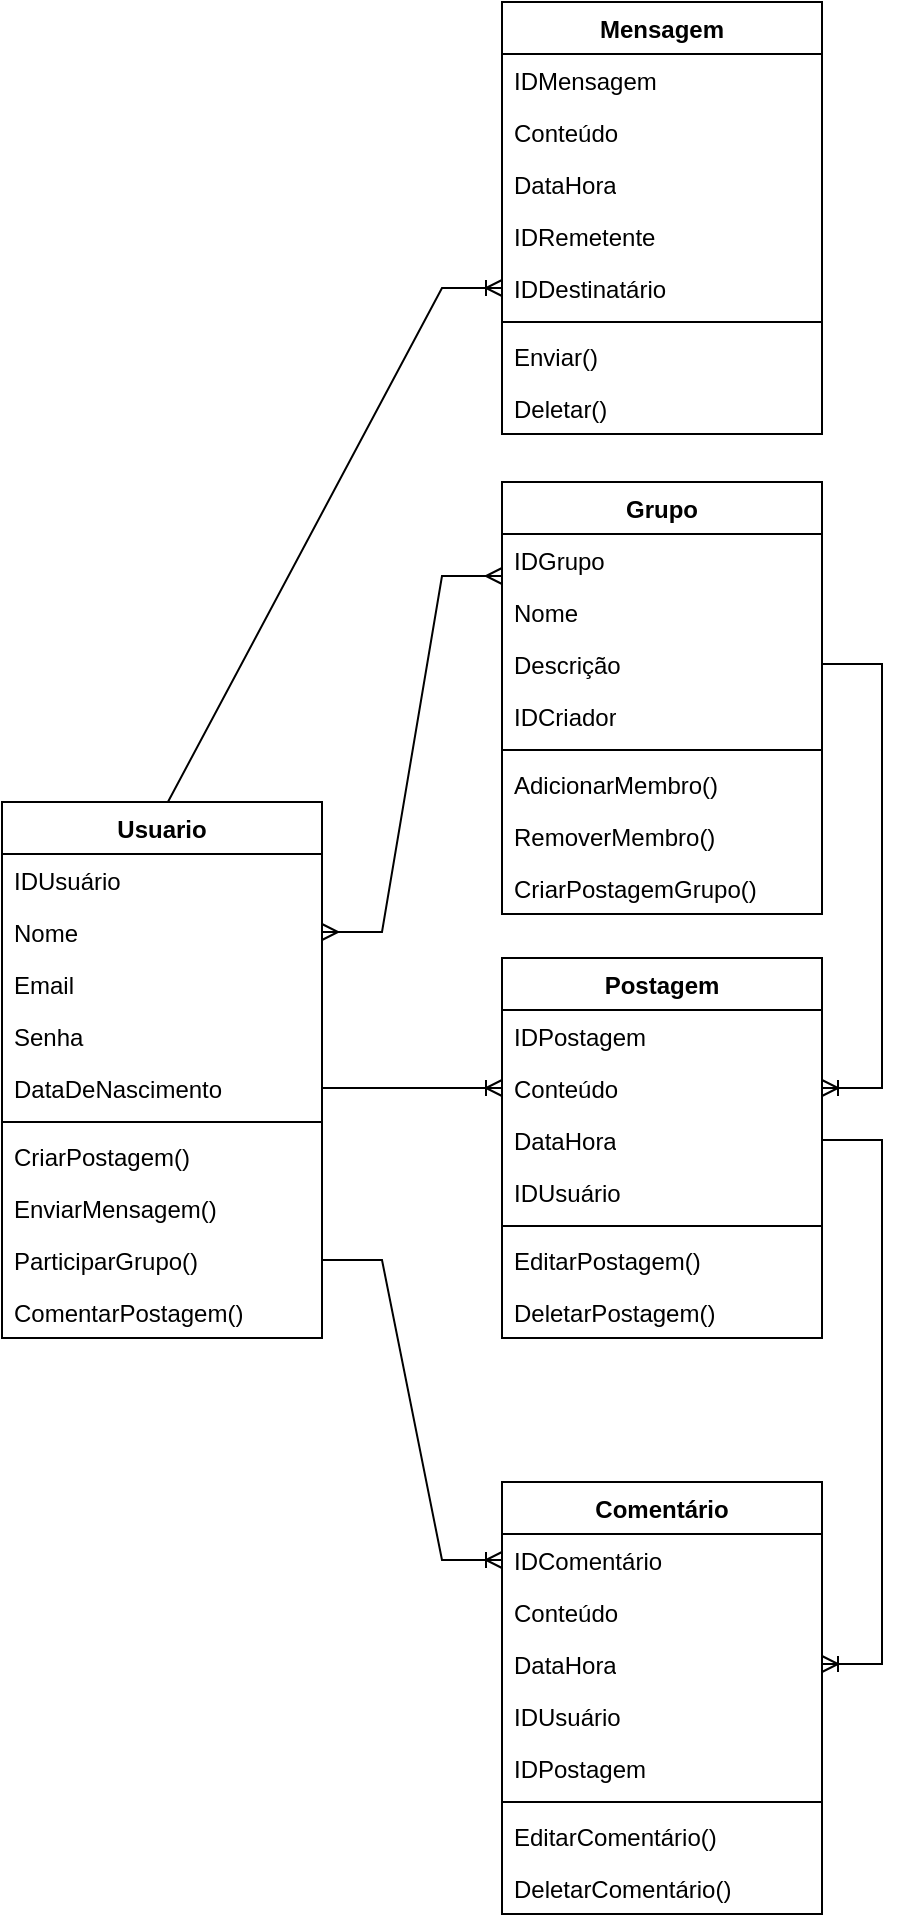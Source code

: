 <mxfile version="24.2.0" type="github">
  <diagram name="Página-1" id="ScOz7lRfuuDPGAUyPSYI">
    <mxGraphModel dx="2049" dy="2283" grid="1" gridSize="10" guides="1" tooltips="1" connect="1" arrows="1" fold="1" page="1" pageScale="1" pageWidth="827" pageHeight="1169" math="0" shadow="0">
      <root>
        <mxCell id="0" />
        <mxCell id="1" parent="0" />
        <mxCell id="bwcWV5bhVWTpJd34gHUj-1" value="Usuario" style="swimlane;fontStyle=1;align=center;verticalAlign=top;childLayout=stackLayout;horizontal=1;startSize=26;horizontalStack=0;resizeParent=1;resizeParentMax=0;resizeLast=0;collapsible=1;marginBottom=0;whiteSpace=wrap;html=1;" vertex="1" parent="1">
          <mxGeometry x="30" y="160" width="160" height="268" as="geometry" />
        </mxCell>
        <mxCell id="bwcWV5bhVWTpJd34gHUj-2" value="IDUsuário" style="text;strokeColor=none;fillColor=none;align=left;verticalAlign=top;spacingLeft=4;spacingRight=4;overflow=hidden;rotatable=0;points=[[0,0.5],[1,0.5]];portConstraint=eastwest;whiteSpace=wrap;html=1;" vertex="1" parent="bwcWV5bhVWTpJd34gHUj-1">
          <mxGeometry y="26" width="160" height="26" as="geometry" />
        </mxCell>
        <mxCell id="bwcWV5bhVWTpJd34gHUj-22" value="Nome" style="text;strokeColor=none;fillColor=none;align=left;verticalAlign=top;spacingLeft=4;spacingRight=4;overflow=hidden;rotatable=0;points=[[0,0.5],[1,0.5]];portConstraint=eastwest;whiteSpace=wrap;html=1;" vertex="1" parent="bwcWV5bhVWTpJd34gHUj-1">
          <mxGeometry y="52" width="160" height="26" as="geometry" />
        </mxCell>
        <mxCell id="bwcWV5bhVWTpJd34gHUj-21" value="Email" style="text;strokeColor=none;fillColor=none;align=left;verticalAlign=top;spacingLeft=4;spacingRight=4;overflow=hidden;rotatable=0;points=[[0,0.5],[1,0.5]];portConstraint=eastwest;whiteSpace=wrap;html=1;" vertex="1" parent="bwcWV5bhVWTpJd34gHUj-1">
          <mxGeometry y="78" width="160" height="26" as="geometry" />
        </mxCell>
        <mxCell id="bwcWV5bhVWTpJd34gHUj-23" value="Senha" style="text;strokeColor=none;fillColor=none;align=left;verticalAlign=top;spacingLeft=4;spacingRight=4;overflow=hidden;rotatable=0;points=[[0,0.5],[1,0.5]];portConstraint=eastwest;whiteSpace=wrap;html=1;" vertex="1" parent="bwcWV5bhVWTpJd34gHUj-1">
          <mxGeometry y="104" width="160" height="26" as="geometry" />
        </mxCell>
        <mxCell id="bwcWV5bhVWTpJd34gHUj-24" value="DataDeNascimento" style="text;strokeColor=none;fillColor=none;align=left;verticalAlign=top;spacingLeft=4;spacingRight=4;overflow=hidden;rotatable=0;points=[[0,0.5],[1,0.5]];portConstraint=eastwest;whiteSpace=wrap;html=1;" vertex="1" parent="bwcWV5bhVWTpJd34gHUj-1">
          <mxGeometry y="130" width="160" height="26" as="geometry" />
        </mxCell>
        <mxCell id="bwcWV5bhVWTpJd34gHUj-3" value="" style="line;strokeWidth=1;fillColor=none;align=left;verticalAlign=middle;spacingTop=-1;spacingLeft=3;spacingRight=3;rotatable=0;labelPosition=right;points=[];portConstraint=eastwest;strokeColor=inherit;" vertex="1" parent="bwcWV5bhVWTpJd34gHUj-1">
          <mxGeometry y="156" width="160" height="8" as="geometry" />
        </mxCell>
        <mxCell id="bwcWV5bhVWTpJd34gHUj-4" value="CriarPostagem()" style="text;strokeColor=none;fillColor=none;align=left;verticalAlign=top;spacingLeft=4;spacingRight=4;overflow=hidden;rotatable=0;points=[[0,0.5],[1,0.5]];portConstraint=eastwest;whiteSpace=wrap;html=1;" vertex="1" parent="bwcWV5bhVWTpJd34gHUj-1">
          <mxGeometry y="164" width="160" height="26" as="geometry" />
        </mxCell>
        <mxCell id="bwcWV5bhVWTpJd34gHUj-26" value="EnviarMensagem()" style="text;strokeColor=none;fillColor=none;align=left;verticalAlign=top;spacingLeft=4;spacingRight=4;overflow=hidden;rotatable=0;points=[[0,0.5],[1,0.5]];portConstraint=eastwest;whiteSpace=wrap;html=1;" vertex="1" parent="bwcWV5bhVWTpJd34gHUj-1">
          <mxGeometry y="190" width="160" height="26" as="geometry" />
        </mxCell>
        <mxCell id="bwcWV5bhVWTpJd34gHUj-27" value="ParticiparGrupo()" style="text;strokeColor=none;fillColor=none;align=left;verticalAlign=top;spacingLeft=4;spacingRight=4;overflow=hidden;rotatable=0;points=[[0,0.5],[1,0.5]];portConstraint=eastwest;whiteSpace=wrap;html=1;" vertex="1" parent="bwcWV5bhVWTpJd34gHUj-1">
          <mxGeometry y="216" width="160" height="26" as="geometry" />
        </mxCell>
        <mxCell id="bwcWV5bhVWTpJd34gHUj-25" value="ComentarPostagem()" style="text;strokeColor=none;fillColor=none;align=left;verticalAlign=top;spacingLeft=4;spacingRight=4;overflow=hidden;rotatable=0;points=[[0,0.5],[1,0.5]];portConstraint=eastwest;whiteSpace=wrap;html=1;" vertex="1" parent="bwcWV5bhVWTpJd34gHUj-1">
          <mxGeometry y="242" width="160" height="26" as="geometry" />
        </mxCell>
        <mxCell id="bwcWV5bhVWTpJd34gHUj-5" value="Postagem&lt;div&gt;&lt;br&gt;&lt;/div&gt;" style="swimlane;fontStyle=1;align=center;verticalAlign=top;childLayout=stackLayout;horizontal=1;startSize=26;horizontalStack=0;resizeParent=1;resizeParentMax=0;resizeLast=0;collapsible=1;marginBottom=0;whiteSpace=wrap;html=1;" vertex="1" parent="1">
          <mxGeometry x="280" y="238" width="160" height="190" as="geometry" />
        </mxCell>
        <mxCell id="bwcWV5bhVWTpJd34gHUj-6" value="IDPostagem" style="text;strokeColor=none;fillColor=none;align=left;verticalAlign=top;spacingLeft=4;spacingRight=4;overflow=hidden;rotatable=0;points=[[0,0.5],[1,0.5]];portConstraint=eastwest;whiteSpace=wrap;html=1;" vertex="1" parent="bwcWV5bhVWTpJd34gHUj-5">
          <mxGeometry y="26" width="160" height="26" as="geometry" />
        </mxCell>
        <mxCell id="bwcWV5bhVWTpJd34gHUj-30" value="Conteúdo" style="text;strokeColor=none;fillColor=none;align=left;verticalAlign=top;spacingLeft=4;spacingRight=4;overflow=hidden;rotatable=0;points=[[0,0.5],[1,0.5]];portConstraint=eastwest;whiteSpace=wrap;html=1;" vertex="1" parent="bwcWV5bhVWTpJd34gHUj-5">
          <mxGeometry y="52" width="160" height="26" as="geometry" />
        </mxCell>
        <mxCell id="bwcWV5bhVWTpJd34gHUj-29" value="DataHora" style="text;strokeColor=none;fillColor=none;align=left;verticalAlign=top;spacingLeft=4;spacingRight=4;overflow=hidden;rotatable=0;points=[[0,0.5],[1,0.5]];portConstraint=eastwest;whiteSpace=wrap;html=1;" vertex="1" parent="bwcWV5bhVWTpJd34gHUj-5">
          <mxGeometry y="78" width="160" height="26" as="geometry" />
        </mxCell>
        <mxCell id="bwcWV5bhVWTpJd34gHUj-28" value="IDUsuário" style="text;strokeColor=none;fillColor=none;align=left;verticalAlign=top;spacingLeft=4;spacingRight=4;overflow=hidden;rotatable=0;points=[[0,0.5],[1,0.5]];portConstraint=eastwest;whiteSpace=wrap;html=1;" vertex="1" parent="bwcWV5bhVWTpJd34gHUj-5">
          <mxGeometry y="104" width="160" height="26" as="geometry" />
        </mxCell>
        <mxCell id="bwcWV5bhVWTpJd34gHUj-7" value="" style="line;strokeWidth=1;fillColor=none;align=left;verticalAlign=middle;spacingTop=-1;spacingLeft=3;spacingRight=3;rotatable=0;labelPosition=right;points=[];portConstraint=eastwest;strokeColor=inherit;" vertex="1" parent="bwcWV5bhVWTpJd34gHUj-5">
          <mxGeometry y="130" width="160" height="8" as="geometry" />
        </mxCell>
        <mxCell id="bwcWV5bhVWTpJd34gHUj-31" value="EditarPostagem()" style="text;strokeColor=none;fillColor=none;align=left;verticalAlign=top;spacingLeft=4;spacingRight=4;overflow=hidden;rotatable=0;points=[[0,0.5],[1,0.5]];portConstraint=eastwest;whiteSpace=wrap;html=1;" vertex="1" parent="bwcWV5bhVWTpJd34gHUj-5">
          <mxGeometry y="138" width="160" height="26" as="geometry" />
        </mxCell>
        <mxCell id="bwcWV5bhVWTpJd34gHUj-8" value="DeletarPostagem()" style="text;strokeColor=none;fillColor=none;align=left;verticalAlign=top;spacingLeft=4;spacingRight=4;overflow=hidden;rotatable=0;points=[[0,0.5],[1,0.5]];portConstraint=eastwest;whiteSpace=wrap;html=1;" vertex="1" parent="bwcWV5bhVWTpJd34gHUj-5">
          <mxGeometry y="164" width="160" height="26" as="geometry" />
        </mxCell>
        <mxCell id="bwcWV5bhVWTpJd34gHUj-9" value="Comentário&lt;div&gt;&lt;br&gt;&lt;/div&gt;" style="swimlane;fontStyle=1;align=center;verticalAlign=top;childLayout=stackLayout;horizontal=1;startSize=26;horizontalStack=0;resizeParent=1;resizeParentMax=0;resizeLast=0;collapsible=1;marginBottom=0;whiteSpace=wrap;html=1;" vertex="1" parent="1">
          <mxGeometry x="280" y="500" width="160" height="216" as="geometry" />
        </mxCell>
        <mxCell id="bwcWV5bhVWTpJd34gHUj-10" value=" IDComentário" style="text;strokeColor=none;fillColor=none;align=left;verticalAlign=top;spacingLeft=4;spacingRight=4;overflow=hidden;rotatable=0;points=[[0,0.5],[1,0.5]];portConstraint=eastwest;whiteSpace=wrap;html=1;" vertex="1" parent="bwcWV5bhVWTpJd34gHUj-9">
          <mxGeometry y="26" width="160" height="26" as="geometry" />
        </mxCell>
        <mxCell id="bwcWV5bhVWTpJd34gHUj-33" value="Conteúdo" style="text;strokeColor=none;fillColor=none;align=left;verticalAlign=top;spacingLeft=4;spacingRight=4;overflow=hidden;rotatable=0;points=[[0,0.5],[1,0.5]];portConstraint=eastwest;whiteSpace=wrap;html=1;" vertex="1" parent="bwcWV5bhVWTpJd34gHUj-9">
          <mxGeometry y="52" width="160" height="26" as="geometry" />
        </mxCell>
        <mxCell id="bwcWV5bhVWTpJd34gHUj-34" value="DataHora" style="text;strokeColor=none;fillColor=none;align=left;verticalAlign=top;spacingLeft=4;spacingRight=4;overflow=hidden;rotatable=0;points=[[0,0.5],[1,0.5]];portConstraint=eastwest;whiteSpace=wrap;html=1;" vertex="1" parent="bwcWV5bhVWTpJd34gHUj-9">
          <mxGeometry y="78" width="160" height="26" as="geometry" />
        </mxCell>
        <mxCell id="bwcWV5bhVWTpJd34gHUj-32" value=" IDUsuário" style="text;strokeColor=none;fillColor=none;align=left;verticalAlign=top;spacingLeft=4;spacingRight=4;overflow=hidden;rotatable=0;points=[[0,0.5],[1,0.5]];portConstraint=eastwest;whiteSpace=wrap;html=1;" vertex="1" parent="bwcWV5bhVWTpJd34gHUj-9">
          <mxGeometry y="104" width="160" height="26" as="geometry" />
        </mxCell>
        <mxCell id="bwcWV5bhVWTpJd34gHUj-35" value="IDPostagem" style="text;strokeColor=none;fillColor=none;align=left;verticalAlign=top;spacingLeft=4;spacingRight=4;overflow=hidden;rotatable=0;points=[[0,0.5],[1,0.5]];portConstraint=eastwest;whiteSpace=wrap;html=1;" vertex="1" parent="bwcWV5bhVWTpJd34gHUj-9">
          <mxGeometry y="130" width="160" height="26" as="geometry" />
        </mxCell>
        <mxCell id="bwcWV5bhVWTpJd34gHUj-11" value="" style="line;strokeWidth=1;fillColor=none;align=left;verticalAlign=middle;spacingTop=-1;spacingLeft=3;spacingRight=3;rotatable=0;labelPosition=right;points=[];portConstraint=eastwest;strokeColor=inherit;" vertex="1" parent="bwcWV5bhVWTpJd34gHUj-9">
          <mxGeometry y="156" width="160" height="8" as="geometry" />
        </mxCell>
        <mxCell id="bwcWV5bhVWTpJd34gHUj-12" value="EditarComentário()" style="text;strokeColor=none;fillColor=none;align=left;verticalAlign=top;spacingLeft=4;spacingRight=4;overflow=hidden;rotatable=0;points=[[0,0.5],[1,0.5]];portConstraint=eastwest;whiteSpace=wrap;html=1;" vertex="1" parent="bwcWV5bhVWTpJd34gHUj-9">
          <mxGeometry y="164" width="160" height="26" as="geometry" />
        </mxCell>
        <mxCell id="bwcWV5bhVWTpJd34gHUj-37" value="DeletarComentário()&lt;div&gt;&lt;br&gt;&lt;/div&gt;" style="text;strokeColor=none;fillColor=none;align=left;verticalAlign=top;spacingLeft=4;spacingRight=4;overflow=hidden;rotatable=0;points=[[0,0.5],[1,0.5]];portConstraint=eastwest;whiteSpace=wrap;html=1;" vertex="1" parent="bwcWV5bhVWTpJd34gHUj-9">
          <mxGeometry y="190" width="160" height="26" as="geometry" />
        </mxCell>
        <mxCell id="bwcWV5bhVWTpJd34gHUj-13" value="Grupo&lt;span style=&quot;color: rgba(0, 0, 0, 0); font-family: monospace; font-size: 0px; font-weight: 400; text-align: start; text-wrap: nowrap;&quot;&gt;%3CmxGraphModel%3E%3Croot%3E%3CmxCell%20id%3D%220%22%2F%3E%3CmxCell%20id%3D%221%22%20parent%3D%220%22%2F%3E%3CmxCell%20id%3D%222%22%20value%3D%22Usuario%22%20style%3D%22swimlane%3BfontStyle%3D1%3Balign%3Dcenter%3BverticalAlign%3Dtop%3BchildLayout%3DstackLayout%3Bhorizontal%3D1%3BstartSize%3D26%3BhorizontalStack%3D0%3BresizeParent%3D1%3BresizeParentMax%3D0%3BresizeLast%3D0%3Bcollapsible%3D1%3BmarginBottom%3D0%3BwhiteSpace%3Dwrap%3Bhtml%3D1%3B%22%20vertex%3D%221%22%20parent%3D%221%22%3E%3CmxGeometry%20x%3D%22330%22%20y%3D%22360%22%20width%3D%22160%22%20height%3D%2286%22%20as%3D%22geometry%22%2F%3E%3C%2FmxCell%3E%3CmxCell%20id%3D%223%22%20value%3D%22%2B%20field%3A%20type%22%20style%3D%22text%3BstrokeColor%3Dnone%3BfillColor%3Dnone%3Balign%3Dleft%3BverticalAlign%3Dtop%3BspacingLeft%3D4%3BspacingRight%3D4%3Boverflow%3Dhidden%3Brotatable%3D0%3Bpoints%3D%5B%5B0%2C0.5%5D%2C%5B1%2C0.5%5D%5D%3BportConstraint%3Deastwest%3BwhiteSpace%3Dwrap%3Bhtml%3D1%3B%22%20vertex%3D%221%22%20parent%3D%222%22%3E%3CmxGeometry%20y%3D%2226%22%20width%3D%22160%22%20height%3D%2226%22%20as%3D%22geometry%22%2F%3E%3C%2FmxCell%3E%3CmxCell%20id%3D%224%22%20value%3D%22%22%20style%3D%22line%3BstrokeWidth%3D1%3BfillColor%3Dnone%3Balign%3Dleft%3BverticalAlign%3Dmiddle%3BspacingTop%3D-1%3BspacingLeft%3D3%3BspacingRight%3D3%3Brotatable%3D0%3BlabelPosition%3Dright%3Bpoints%3D%5B%5D%3BportConstraint%3Deastwest%3BstrokeColor%3Dinherit%3B%22%20vertex%3D%221%22%20parent%3D%222%22%3E%3CmxGeometry%20y%3D%2252%22%20width%3D%22160%22%20height%3D%228%22%20as%3D%22geometry%22%2F%3E%3C%2FmxCell%3E%3CmxCell%20id%3D%225%22%20value%3D%22%2B%20method(type)%3A%20type%22%20style%3D%22text%3BstrokeColor%3Dnone%3BfillColor%3Dnone%3Balign%3Dleft%3BverticalAlign%3Dtop%3BspacingLeft%3D4%3BspacingRight%3D4%3Boverflow%3Dhidden%3Brotatable%3D0%3Bpoints%3D%5B%5B0%2C0.5%5D%2C%5B1%2C0.5%5D%5D%3BportConstraint%3Deastwest%3BwhiteSpace%3Dwrap%3Bhtml%3D1%3B%22%20vertex%3D%221%22%20parent%3D%222%22%3E%3CmxGeometry%20y%3D%2260%22%20width%3D%22160%22%20height%3D%2226%22%20as%3D%22geometry%22%2F%3E%3C%2FmxCell%3E%3C%2Froot%3E%3C%2FmxGraphModel%3E&lt;/span&gt;" style="swimlane;fontStyle=1;align=center;verticalAlign=top;childLayout=stackLayout;horizontal=1;startSize=26;horizontalStack=0;resizeParent=1;resizeParentMax=0;resizeLast=0;collapsible=1;marginBottom=0;whiteSpace=wrap;html=1;" vertex="1" parent="1">
          <mxGeometry x="280" width="160" height="216" as="geometry" />
        </mxCell>
        <mxCell id="bwcWV5bhVWTpJd34gHUj-38" value="IDGrupo" style="text;strokeColor=none;fillColor=none;align=left;verticalAlign=top;spacingLeft=4;spacingRight=4;overflow=hidden;rotatable=0;points=[[0,0.5],[1,0.5]];portConstraint=eastwest;whiteSpace=wrap;html=1;" vertex="1" parent="bwcWV5bhVWTpJd34gHUj-13">
          <mxGeometry y="26" width="160" height="26" as="geometry" />
        </mxCell>
        <mxCell id="bwcWV5bhVWTpJd34gHUj-39" value="Nome" style="text;strokeColor=none;fillColor=none;align=left;verticalAlign=top;spacingLeft=4;spacingRight=4;overflow=hidden;rotatable=0;points=[[0,0.5],[1,0.5]];portConstraint=eastwest;whiteSpace=wrap;html=1;" vertex="1" parent="bwcWV5bhVWTpJd34gHUj-13">
          <mxGeometry y="52" width="160" height="26" as="geometry" />
        </mxCell>
        <mxCell id="bwcWV5bhVWTpJd34gHUj-44" value="Descrição" style="text;strokeColor=none;fillColor=none;align=left;verticalAlign=top;spacingLeft=4;spacingRight=4;overflow=hidden;rotatable=0;points=[[0,0.5],[1,0.5]];portConstraint=eastwest;whiteSpace=wrap;html=1;" vertex="1" parent="bwcWV5bhVWTpJd34gHUj-13">
          <mxGeometry y="78" width="160" height="26" as="geometry" />
        </mxCell>
        <mxCell id="bwcWV5bhVWTpJd34gHUj-14" value="IDCriador" style="text;strokeColor=none;fillColor=none;align=left;verticalAlign=top;spacingLeft=4;spacingRight=4;overflow=hidden;rotatable=0;points=[[0,0.5],[1,0.5]];portConstraint=eastwest;whiteSpace=wrap;html=1;" vertex="1" parent="bwcWV5bhVWTpJd34gHUj-13">
          <mxGeometry y="104" width="160" height="26" as="geometry" />
        </mxCell>
        <mxCell id="bwcWV5bhVWTpJd34gHUj-15" value="" style="line;strokeWidth=1;fillColor=none;align=left;verticalAlign=middle;spacingTop=-1;spacingLeft=3;spacingRight=3;rotatable=0;labelPosition=right;points=[];portConstraint=eastwest;strokeColor=inherit;" vertex="1" parent="bwcWV5bhVWTpJd34gHUj-13">
          <mxGeometry y="130" width="160" height="8" as="geometry" />
        </mxCell>
        <mxCell id="bwcWV5bhVWTpJd34gHUj-45" value="AdicionarMembro()" style="text;strokeColor=none;fillColor=none;align=left;verticalAlign=top;spacingLeft=4;spacingRight=4;overflow=hidden;rotatable=0;points=[[0,0.5],[1,0.5]];portConstraint=eastwest;whiteSpace=wrap;html=1;" vertex="1" parent="bwcWV5bhVWTpJd34gHUj-13">
          <mxGeometry y="138" width="160" height="26" as="geometry" />
        </mxCell>
        <mxCell id="bwcWV5bhVWTpJd34gHUj-46" value="RemoverMembro()" style="text;strokeColor=none;fillColor=none;align=left;verticalAlign=top;spacingLeft=4;spacingRight=4;overflow=hidden;rotatable=0;points=[[0,0.5],[1,0.5]];portConstraint=eastwest;whiteSpace=wrap;html=1;" vertex="1" parent="bwcWV5bhVWTpJd34gHUj-13">
          <mxGeometry y="164" width="160" height="26" as="geometry" />
        </mxCell>
        <mxCell id="bwcWV5bhVWTpJd34gHUj-16" value="CriarPostagemGrupo()" style="text;strokeColor=none;fillColor=none;align=left;verticalAlign=top;spacingLeft=4;spacingRight=4;overflow=hidden;rotatable=0;points=[[0,0.5],[1,0.5]];portConstraint=eastwest;whiteSpace=wrap;html=1;" vertex="1" parent="bwcWV5bhVWTpJd34gHUj-13">
          <mxGeometry y="190" width="160" height="26" as="geometry" />
        </mxCell>
        <mxCell id="bwcWV5bhVWTpJd34gHUj-17" value="Mensagem" style="swimlane;fontStyle=1;align=center;verticalAlign=top;childLayout=stackLayout;horizontal=1;startSize=26;horizontalStack=0;resizeParent=1;resizeParentMax=0;resizeLast=0;collapsible=1;marginBottom=0;whiteSpace=wrap;html=1;" vertex="1" parent="1">
          <mxGeometry x="280" y="-240" width="160" height="216" as="geometry" />
        </mxCell>
        <mxCell id="bwcWV5bhVWTpJd34gHUj-18" value="IDMensagem" style="text;strokeColor=none;fillColor=none;align=left;verticalAlign=top;spacingLeft=4;spacingRight=4;overflow=hidden;rotatable=0;points=[[0,0.5],[1,0.5]];portConstraint=eastwest;whiteSpace=wrap;html=1;" vertex="1" parent="bwcWV5bhVWTpJd34gHUj-17">
          <mxGeometry y="26" width="160" height="26" as="geometry" />
        </mxCell>
        <mxCell id="bwcWV5bhVWTpJd34gHUj-48" value="Conteúdo" style="text;strokeColor=none;fillColor=none;align=left;verticalAlign=top;spacingLeft=4;spacingRight=4;overflow=hidden;rotatable=0;points=[[0,0.5],[1,0.5]];portConstraint=eastwest;whiteSpace=wrap;html=1;" vertex="1" parent="bwcWV5bhVWTpJd34gHUj-17">
          <mxGeometry y="52" width="160" height="26" as="geometry" />
        </mxCell>
        <mxCell id="bwcWV5bhVWTpJd34gHUj-49" value="DataHora" style="text;strokeColor=none;fillColor=none;align=left;verticalAlign=top;spacingLeft=4;spacingRight=4;overflow=hidden;rotatable=0;points=[[0,0.5],[1,0.5]];portConstraint=eastwest;whiteSpace=wrap;html=1;" vertex="1" parent="bwcWV5bhVWTpJd34gHUj-17">
          <mxGeometry y="78" width="160" height="26" as="geometry" />
        </mxCell>
        <mxCell id="bwcWV5bhVWTpJd34gHUj-50" value=" IDRemetente" style="text;strokeColor=none;fillColor=none;align=left;verticalAlign=top;spacingLeft=4;spacingRight=4;overflow=hidden;rotatable=0;points=[[0,0.5],[1,0.5]];portConstraint=eastwest;whiteSpace=wrap;html=1;" vertex="1" parent="bwcWV5bhVWTpJd34gHUj-17">
          <mxGeometry y="104" width="160" height="26" as="geometry" />
        </mxCell>
        <mxCell id="bwcWV5bhVWTpJd34gHUj-47" value="IDDestinatário" style="text;strokeColor=none;fillColor=none;align=left;verticalAlign=top;spacingLeft=4;spacingRight=4;overflow=hidden;rotatable=0;points=[[0,0.5],[1,0.5]];portConstraint=eastwest;whiteSpace=wrap;html=1;" vertex="1" parent="bwcWV5bhVWTpJd34gHUj-17">
          <mxGeometry y="130" width="160" height="26" as="geometry" />
        </mxCell>
        <mxCell id="bwcWV5bhVWTpJd34gHUj-19" value="" style="line;strokeWidth=1;fillColor=none;align=left;verticalAlign=middle;spacingTop=-1;spacingLeft=3;spacingRight=3;rotatable=0;labelPosition=right;points=[];portConstraint=eastwest;strokeColor=inherit;" vertex="1" parent="bwcWV5bhVWTpJd34gHUj-17">
          <mxGeometry y="156" width="160" height="8" as="geometry" />
        </mxCell>
        <mxCell id="bwcWV5bhVWTpJd34gHUj-51" value="Enviar()" style="text;strokeColor=none;fillColor=none;align=left;verticalAlign=top;spacingLeft=4;spacingRight=4;overflow=hidden;rotatable=0;points=[[0,0.5],[1,0.5]];portConstraint=eastwest;whiteSpace=wrap;html=1;" vertex="1" parent="bwcWV5bhVWTpJd34gHUj-17">
          <mxGeometry y="164" width="160" height="26" as="geometry" />
        </mxCell>
        <mxCell id="bwcWV5bhVWTpJd34gHUj-20" value="Deletar()" style="text;strokeColor=none;fillColor=none;align=left;verticalAlign=top;spacingLeft=4;spacingRight=4;overflow=hidden;rotatable=0;points=[[0,0.5],[1,0.5]];portConstraint=eastwest;whiteSpace=wrap;html=1;" vertex="1" parent="bwcWV5bhVWTpJd34gHUj-17">
          <mxGeometry y="190" width="160" height="26" as="geometry" />
        </mxCell>
        <mxCell id="bwcWV5bhVWTpJd34gHUj-52" value="" style="edgeStyle=entityRelationEdgeStyle;fontSize=12;html=1;endArrow=ERoneToMany;rounded=0;exitX=1;exitY=0.5;exitDx=0;exitDy=0;entryX=0;entryY=0.5;entryDx=0;entryDy=0;" edge="1" parent="1" source="bwcWV5bhVWTpJd34gHUj-24" target="bwcWV5bhVWTpJd34gHUj-30">
          <mxGeometry width="100" height="100" relative="1" as="geometry">
            <mxPoint x="360" y="450" as="sourcePoint" />
            <mxPoint x="370" y="174" as="targetPoint" />
          </mxGeometry>
        </mxCell>
        <mxCell id="bwcWV5bhVWTpJd34gHUj-53" value="" style="edgeStyle=entityRelationEdgeStyle;fontSize=12;html=1;endArrow=ERoneToMany;rounded=0;exitX=1;exitY=0.5;exitDx=0;exitDy=0;entryX=0;entryY=0.5;entryDx=0;entryDy=0;" edge="1" parent="1" source="bwcWV5bhVWTpJd34gHUj-27" target="bwcWV5bhVWTpJd34gHUj-10">
          <mxGeometry width="100" height="100" relative="1" as="geometry">
            <mxPoint x="360" y="450" as="sourcePoint" />
            <mxPoint x="250" y="480" as="targetPoint" />
          </mxGeometry>
        </mxCell>
        <mxCell id="bwcWV5bhVWTpJd34gHUj-54" value="" style="edgeStyle=entityRelationEdgeStyle;fontSize=12;html=1;endArrow=ERoneToMany;rounded=0;exitX=1;exitY=0.5;exitDx=0;exitDy=0;entryX=1;entryY=0.5;entryDx=0;entryDy=0;" edge="1" parent="1" source="bwcWV5bhVWTpJd34gHUj-29" target="bwcWV5bhVWTpJd34gHUj-34">
          <mxGeometry width="100" height="100" relative="1" as="geometry">
            <mxPoint x="360" y="450" as="sourcePoint" />
            <mxPoint x="460" y="350" as="targetPoint" />
          </mxGeometry>
        </mxCell>
        <mxCell id="bwcWV5bhVWTpJd34gHUj-55" value="" style="edgeStyle=entityRelationEdgeStyle;fontSize=12;html=1;endArrow=ERmany;startArrow=ERmany;rounded=0;exitX=1;exitY=0.5;exitDx=0;exitDy=0;" edge="1" parent="1" source="bwcWV5bhVWTpJd34gHUj-22">
          <mxGeometry width="100" height="100" relative="1" as="geometry">
            <mxPoint x="360" y="360" as="sourcePoint" />
            <mxPoint x="280" y="47" as="targetPoint" />
          </mxGeometry>
        </mxCell>
        <mxCell id="bwcWV5bhVWTpJd34gHUj-58" value="" style="edgeStyle=entityRelationEdgeStyle;fontSize=12;html=1;endArrow=ERoneToMany;rounded=0;exitX=0.331;exitY=0;exitDx=0;exitDy=0;exitPerimeter=0;" edge="1" parent="1" source="bwcWV5bhVWTpJd34gHUj-1" target="bwcWV5bhVWTpJd34gHUj-47">
          <mxGeometry width="100" height="100" relative="1" as="geometry">
            <mxPoint x="-30" y="230" as="sourcePoint" />
            <mxPoint x="460" y="200" as="targetPoint" />
          </mxGeometry>
        </mxCell>
        <mxCell id="bwcWV5bhVWTpJd34gHUj-59" value="" style="edgeStyle=entityRelationEdgeStyle;fontSize=12;html=1;endArrow=ERoneToMany;rounded=0;exitX=1;exitY=0.5;exitDx=0;exitDy=0;entryX=1;entryY=0.5;entryDx=0;entryDy=0;" edge="1" parent="1" source="bwcWV5bhVWTpJd34gHUj-44" target="bwcWV5bhVWTpJd34gHUj-30">
          <mxGeometry width="100" height="100" relative="1" as="geometry">
            <mxPoint x="360" y="300" as="sourcePoint" />
            <mxPoint x="510" y="270" as="targetPoint" />
          </mxGeometry>
        </mxCell>
      </root>
    </mxGraphModel>
  </diagram>
</mxfile>
